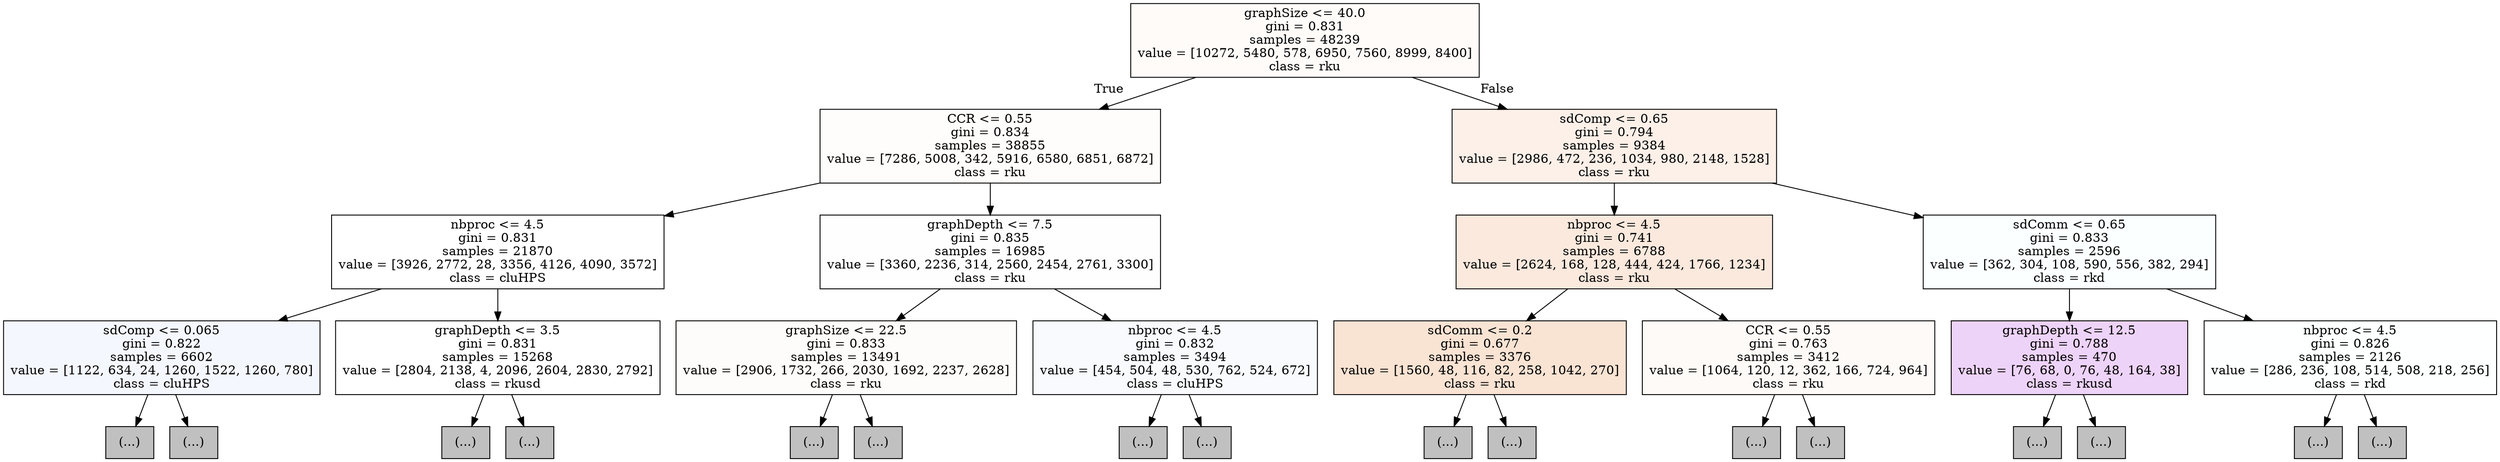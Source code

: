 digraph Tree {
node [shape=box, style="filled", color="black"] ;
0 [label="graphSize <= 40.0\ngini = 0.831\nsamples = 48239\nvalue = [10272, 5480, 578, 6950, 7560, 8999, 8400]\nclass = rku", fillcolor="#fefbf9"] ;
1 [label="CCR <= 0.55\ngini = 0.834\nsamples = 38855\nvalue = [7286, 5008, 342, 5916, 6580, 6851, 6872]\nclass = rku", fillcolor="#fffdfc"] ;
0 -> 1 [labeldistance=2.5, labelangle=45, headlabel="True"] ;
2 [label="nbproc <= 4.5\ngini = 0.831\nsamples = 21870\nvalue = [3926, 2772, 28, 3356, 4126, 4090, 3572]\nclass = cluHPS", fillcolor="#ffffff"] ;
1 -> 2 ;
3 [label="sdComp <= 0.065\ngini = 0.822\nsamples = 6602\nvalue = [1122, 634, 24, 1260, 1522, 1260, 780]\nclass = cluHPS", fillcolor="#f5f7fe"] ;
2 -> 3 ;
4 [label="(...)", fillcolor="#C0C0C0"] ;
3 -> 4 ;
51 [label="(...)", fillcolor="#C0C0C0"] ;
3 -> 51 ;
74 [label="graphDepth <= 3.5\ngini = 0.831\nsamples = 15268\nvalue = [2804, 2138, 4, 2096, 2604, 2830, 2792]\nclass = rkusd", fillcolor="#ffffff"] ;
2 -> 74 ;
75 [label="(...)", fillcolor="#C0C0C0"] ;
74 -> 75 ;
92 [label="(...)", fillcolor="#C0C0C0"] ;
74 -> 92 ;
145 [label="graphDepth <= 7.5\ngini = 0.835\nsamples = 16985\nvalue = [3360, 2236, 314, 2560, 2454, 2761, 3300]\nclass = rku", fillcolor="#fffefe"] ;
1 -> 145 ;
146 [label="graphSize <= 22.5\ngini = 0.833\nsamples = 13491\nvalue = [2906, 1732, 266, 2030, 1692, 2237, 2628]\nclass = rku", fillcolor="#fefcfa"] ;
145 -> 146 ;
147 [label="(...)", fillcolor="#C0C0C0"] ;
146 -> 147 ;
280 [label="(...)", fillcolor="#C0C0C0"] ;
146 -> 280 ;
329 [label="nbproc <= 4.5\ngini = 0.832\nsamples = 3494\nvalue = [454, 504, 48, 530, 762, 524, 672]\nclass = cluHPS", fillcolor="#f9fafe"] ;
145 -> 329 ;
330 [label="(...)", fillcolor="#C0C0C0"] ;
329 -> 330 ;
363 [label="(...)", fillcolor="#C0C0C0"] ;
329 -> 363 ;
392 [label="sdComp <= 0.65\ngini = 0.794\nsamples = 9384\nvalue = [2986, 472, 236, 1034, 980, 2148, 1528]\nclass = rku", fillcolor="#fcf0e8"] ;
0 -> 392 [labeldistance=2.5, labelangle=-45, headlabel="False"] ;
393 [label="nbproc <= 4.5\ngini = 0.741\nsamples = 6788\nvalue = [2624, 168, 128, 444, 424, 1766, 1234]\nclass = rku", fillcolor="#fbe9dd"] ;
392 -> 393 ;
394 [label="sdComm <= 0.2\ngini = 0.677\nsamples = 3376\nvalue = [1560, 48, 116, 82, 258, 1042, 270]\nclass = rku", fillcolor="#f9e3d3"] ;
393 -> 394 ;
395 [label="(...)", fillcolor="#C0C0C0"] ;
394 -> 395 ;
482 [label="(...)", fillcolor="#C0C0C0"] ;
394 -> 482 ;
513 [label="CCR <= 0.55\ngini = 0.763\nsamples = 3412\nvalue = [1064, 120, 12, 362, 166, 724, 964]\nclass = rku", fillcolor="#fefaf7"] ;
393 -> 513 ;
514 [label="(...)", fillcolor="#C0C0C0"] ;
513 -> 514 ;
585 [label="(...)", fillcolor="#C0C0C0"] ;
513 -> 585 ;
632 [label="sdComm <= 0.65\ngini = 0.833\nsamples = 2596\nvalue = [362, 304, 108, 590, 556, 382, 294]\nclass = rkd", fillcolor="#fcffff"] ;
392 -> 632 ;
633 [label="graphDepth <= 12.5\ngini = 0.788\nsamples = 470\nvalue = [76, 68, 0, 76, 48, 164, 38]\nclass = rkusd", fillcolor="#eed3f9"] ;
632 -> 633 ;
634 [label="(...)", fillcolor="#C0C0C0"] ;
633 -> 634 ;
641 [label="(...)", fillcolor="#C0C0C0"] ;
633 -> 641 ;
662 [label="nbproc <= 4.5\ngini = 0.826\nsamples = 2126\nvalue = [286, 236, 108, 514, 508, 218, 256]\nclass = rkd", fillcolor="#feffff"] ;
632 -> 662 ;
663 [label="(...)", fillcolor="#C0C0C0"] ;
662 -> 663 ;
718 [label="(...)", fillcolor="#C0C0C0"] ;
662 -> 718 ;
}